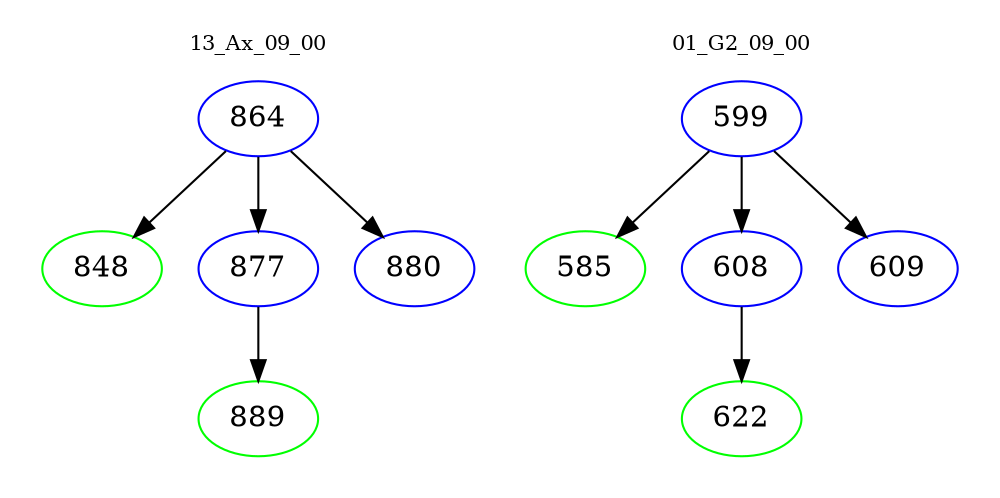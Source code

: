 digraph{
subgraph cluster_0 {
color = white
label = "13_Ax_09_00";
fontsize=10;
T0_864 [label="864", color="blue"]
T0_864 -> T0_848 [color="black"]
T0_848 [label="848", color="green"]
T0_864 -> T0_877 [color="black"]
T0_877 [label="877", color="blue"]
T0_877 -> T0_889 [color="black"]
T0_889 [label="889", color="green"]
T0_864 -> T0_880 [color="black"]
T0_880 [label="880", color="blue"]
}
subgraph cluster_1 {
color = white
label = "01_G2_09_00";
fontsize=10;
T1_599 [label="599", color="blue"]
T1_599 -> T1_585 [color="black"]
T1_585 [label="585", color="green"]
T1_599 -> T1_608 [color="black"]
T1_608 [label="608", color="blue"]
T1_608 -> T1_622 [color="black"]
T1_622 [label="622", color="green"]
T1_599 -> T1_609 [color="black"]
T1_609 [label="609", color="blue"]
}
}
